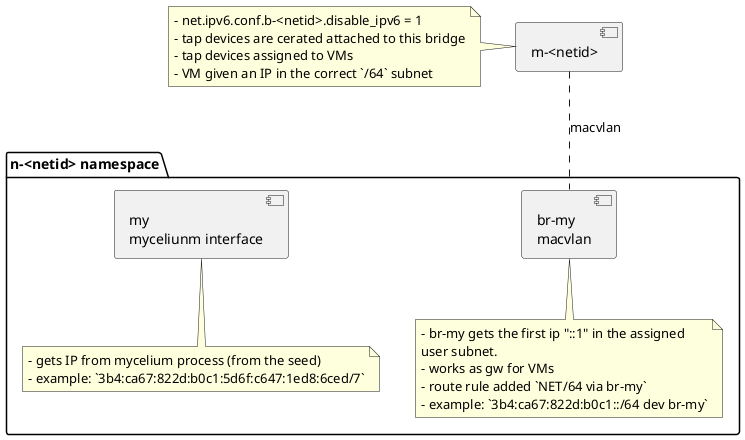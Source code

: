 @startuml
component [m-<netid>] as bridge
note left of bridge
- net.ipv6.conf.b-<netid>.disable_ipv6 = 1
- tap devices are cerated attached to this bridge
- tap devices assigned to VMs
- VM given an IP in the correct `/64` subnet
end note

package "n-<netid> namespace" {
    component [br-my\nmacvlan] as nic
    bridge .. nic: macvlan

    note bottom of nic
    - br-my gets the first ip "::1" in the assigned
    user subnet.
    - works as gw for VMs
    - route rule added `NET/64 via br-my`
    - example: `3b4:ca67:822d:b0c1::/64 dev br-my`
    end note
    component [my\nmyceliunm interface] as my

    note bottom of my
    - gets IP from mycelium process (from the seed)
    - example: `3b4:ca67:822d:b0c1:5d6f:c647:1ed8:6ced/7`
    end note
}

@enduml
